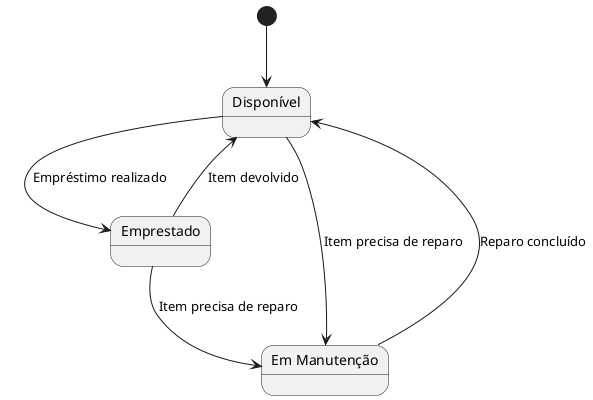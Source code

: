 @startuml

state Disponível
state Emprestado
state "Em Manutenção" as EmManutencao

[*] --> Disponível
Disponível --> Emprestado: Empréstimo realizado
Emprestado --> Disponível: Item devolvido
Disponível --> EmManutencao: Item precisa de reparo
Emprestado --> EmManutencao: Item precisa de reparo
EmManutencao --> Disponível: Reparo concluído

@enduml

